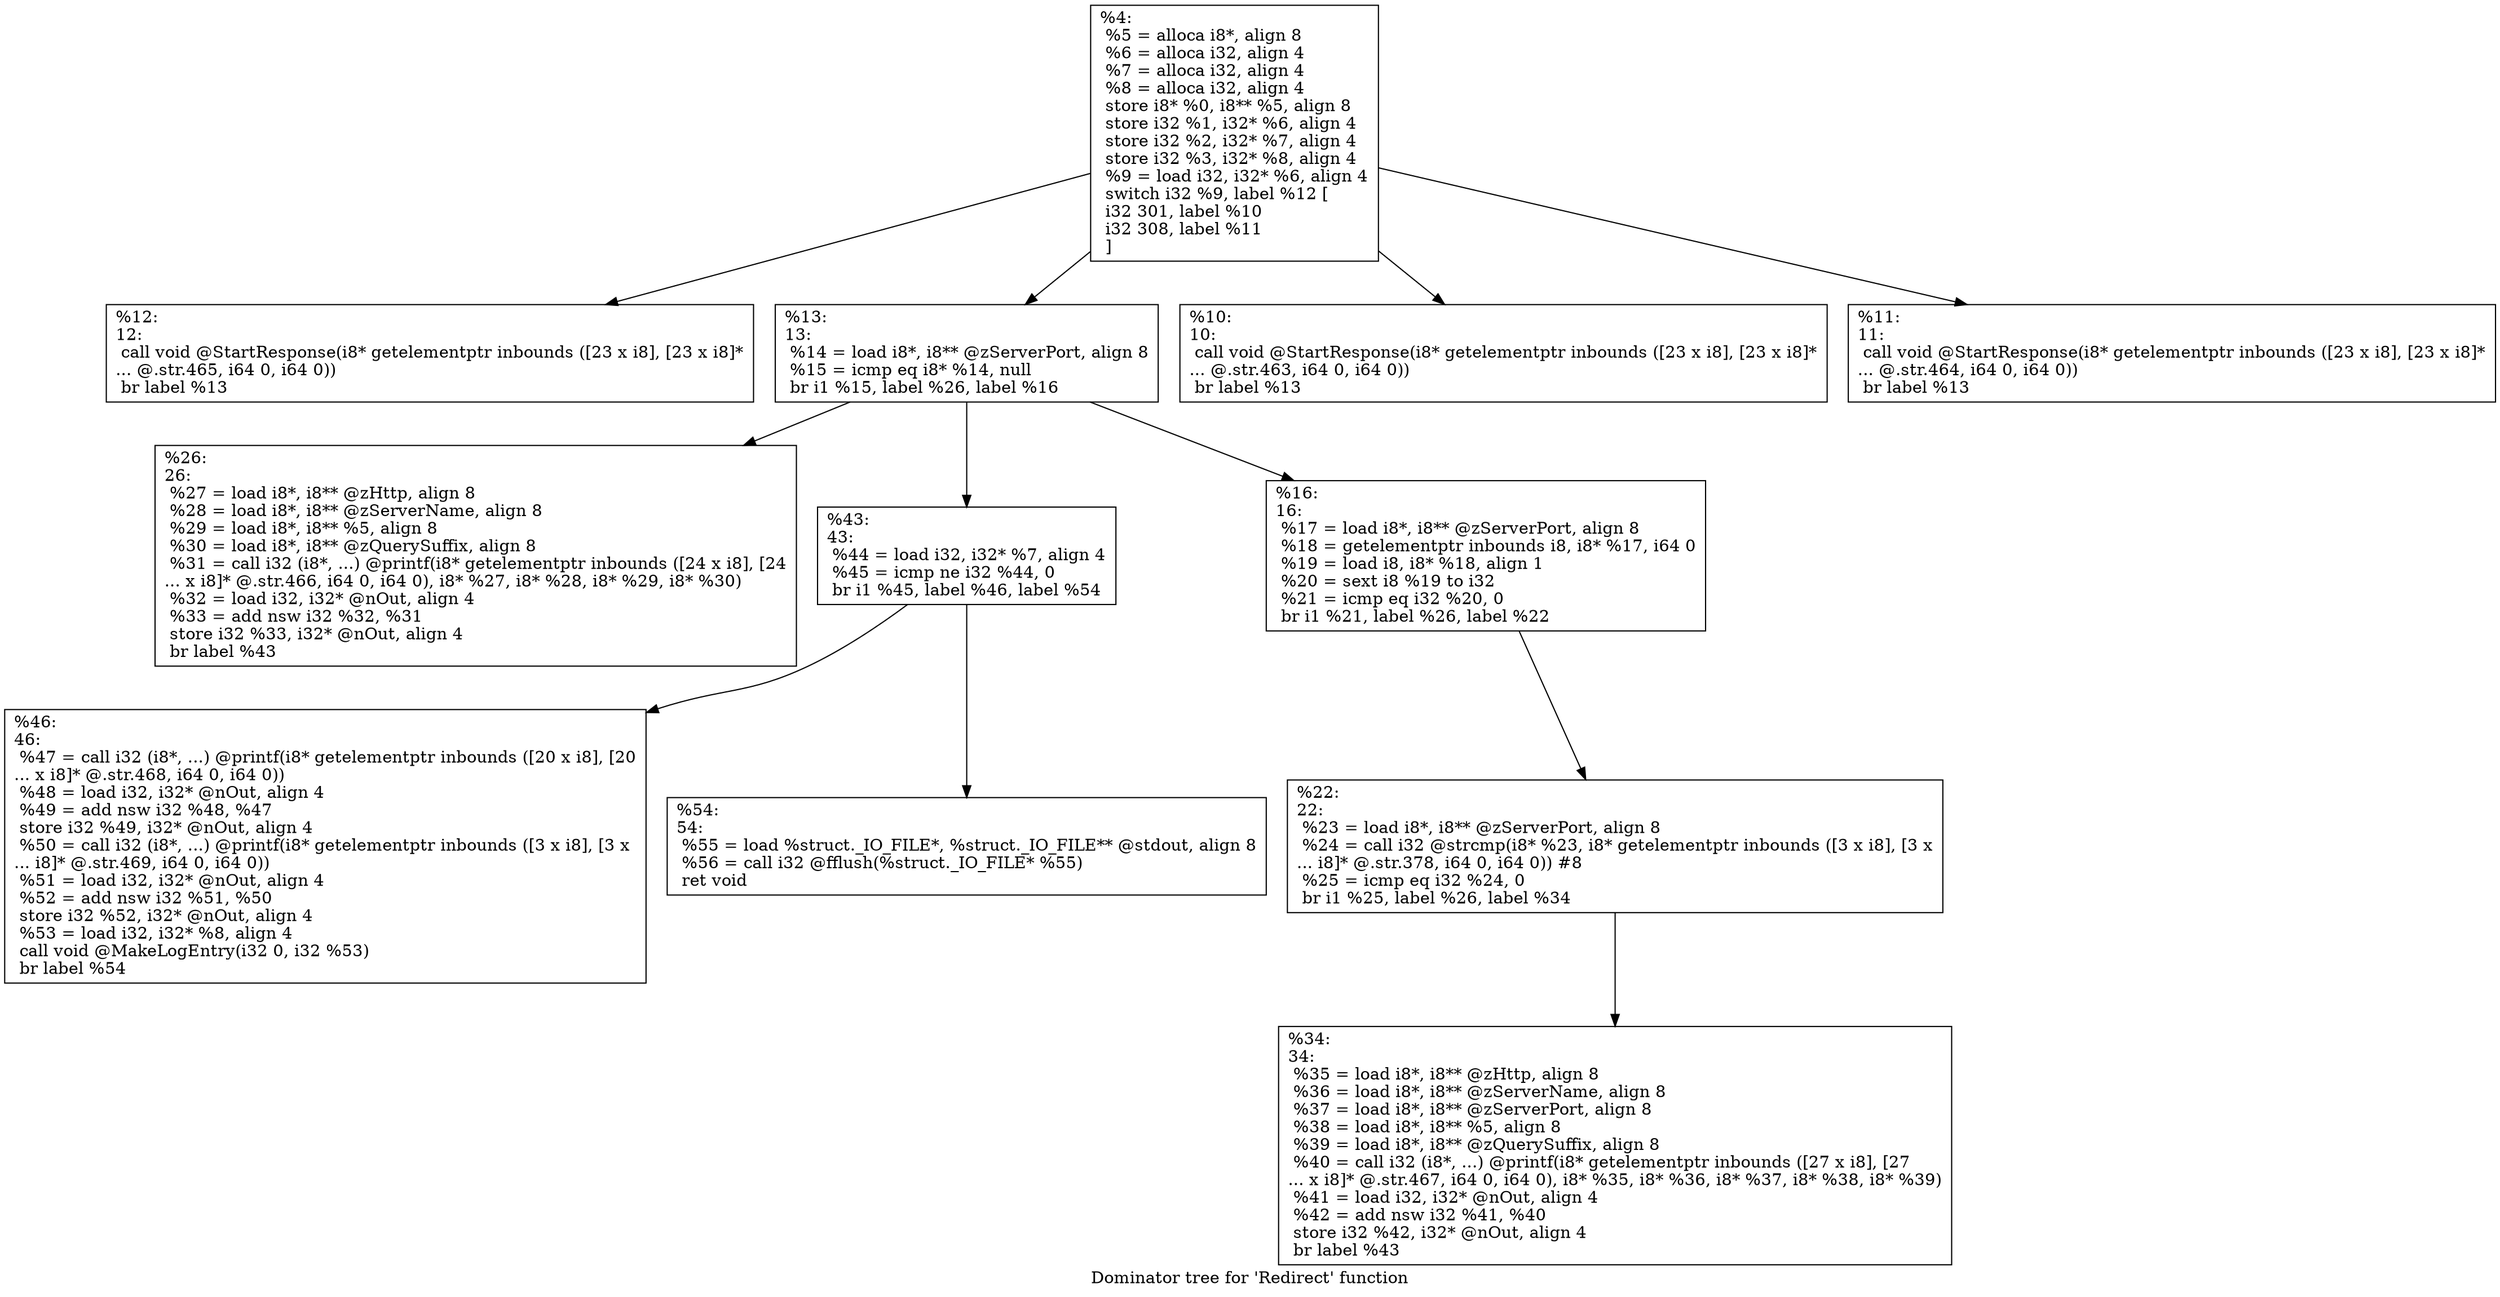 digraph "Dominator tree for 'Redirect' function" {
	label="Dominator tree for 'Redirect' function";

	Node0x22e31a0 [shape=record,label="{%4:\l  %5 = alloca i8*, align 8\l  %6 = alloca i32, align 4\l  %7 = alloca i32, align 4\l  %8 = alloca i32, align 4\l  store i8* %0, i8** %5, align 8\l  store i32 %1, i32* %6, align 4\l  store i32 %2, i32* %7, align 4\l  store i32 %3, i32* %8, align 4\l  %9 = load i32, i32* %6, align 4\l  switch i32 %9, label %12 [\l    i32 301, label %10\l    i32 308, label %11\l  ]\l}"];
	Node0x22e31a0 -> Node0x22e31e0;
	Node0x22e31a0 -> Node0x2214df0;
	Node0x22e31a0 -> Node0x22402d0;
	Node0x22e31a0 -> Node0x2231750;
	Node0x22e31e0 [shape=record,label="{%12:\l12:                                               \l  call void @StartResponse(i8* getelementptr inbounds ([23 x i8], [23 x i8]*\l... @.str.465, i64 0, i64 0))\l  br label %13\l}"];
	Node0x2214df0 [shape=record,label="{%13:\l13:                                               \l  %14 = load i8*, i8** @zServerPort, align 8\l  %15 = icmp eq i8* %14, null\l  br i1 %15, label %26, label %16\l}"];
	Node0x2214df0 -> Node0x22110e0;
	Node0x2214df0 -> Node0x220bca0;
	Node0x2214df0 -> Node0x223faf0;
	Node0x22110e0 [shape=record,label="{%26:\l26:                                               \l  %27 = load i8*, i8** @zHttp, align 8\l  %28 = load i8*, i8** @zServerName, align 8\l  %29 = load i8*, i8** %5, align 8\l  %30 = load i8*, i8** @zQuerySuffix, align 8\l  %31 = call i32 (i8*, ...) @printf(i8* getelementptr inbounds ([24 x i8], [24\l... x i8]* @.str.466, i64 0, i64 0), i8* %27, i8* %28, i8* %29, i8* %30)\l  %32 = load i32, i32* @nOut, align 4\l  %33 = add nsw i32 %32, %31\l  store i32 %33, i32* @nOut, align 4\l  br label %43\l}"];
	Node0x220bca0 [shape=record,label="{%43:\l43:                                               \l  %44 = load i32, i32* %7, align 4\l  %45 = icmp ne i32 %44, 0\l  br i1 %45, label %46, label %54\l}"];
	Node0x220bca0 -> Node0x2215180;
	Node0x220bca0 -> Node0x2230b50;
	Node0x2215180 [shape=record,label="{%46:\l46:                                               \l  %47 = call i32 (i8*, ...) @printf(i8* getelementptr inbounds ([20 x i8], [20\l... x i8]* @.str.468, i64 0, i64 0))\l  %48 = load i32, i32* @nOut, align 4\l  %49 = add nsw i32 %48, %47\l  store i32 %49, i32* @nOut, align 4\l  %50 = call i32 (i8*, ...) @printf(i8* getelementptr inbounds ([3 x i8], [3 x\l... i8]* @.str.469, i64 0, i64 0))\l  %51 = load i32, i32* @nOut, align 4\l  %52 = add nsw i32 %51, %50\l  store i32 %52, i32* @nOut, align 4\l  %53 = load i32, i32* %8, align 4\l  call void @MakeLogEntry(i32 0, i32 %53)\l  br label %54\l}"];
	Node0x2230b50 [shape=record,label="{%54:\l54:                                               \l  %55 = load %struct._IO_FILE*, %struct._IO_FILE** @stdout, align 8\l  %56 = call i32 @fflush(%struct._IO_FILE* %55)\l  ret void\l}"];
	Node0x223faf0 [shape=record,label="{%16:\l16:                                               \l  %17 = load i8*, i8** @zServerPort, align 8\l  %18 = getelementptr inbounds i8, i8* %17, i64 0\l  %19 = load i8, i8* %18, align 1\l  %20 = sext i8 %19 to i32\l  %21 = icmp eq i32 %20, 0\l  br i1 %21, label %26, label %22\l}"];
	Node0x223faf0 -> Node0x2295410;
	Node0x2295410 [shape=record,label="{%22:\l22:                                               \l  %23 = load i8*, i8** @zServerPort, align 8\l  %24 = call i32 @strcmp(i8* %23, i8* getelementptr inbounds ([3 x i8], [3 x\l... i8]* @.str.378, i64 0, i64 0)) #8\l  %25 = icmp eq i32 %24, 0\l  br i1 %25, label %26, label %34\l}"];
	Node0x2295410 -> Node0x2247350;
	Node0x2247350 [shape=record,label="{%34:\l34:                                               \l  %35 = load i8*, i8** @zHttp, align 8\l  %36 = load i8*, i8** @zServerName, align 8\l  %37 = load i8*, i8** @zServerPort, align 8\l  %38 = load i8*, i8** %5, align 8\l  %39 = load i8*, i8** @zQuerySuffix, align 8\l  %40 = call i32 (i8*, ...) @printf(i8* getelementptr inbounds ([27 x i8], [27\l... x i8]* @.str.467, i64 0, i64 0), i8* %35, i8* %36, i8* %37, i8* %38, i8* %39)\l  %41 = load i32, i32* @nOut, align 4\l  %42 = add nsw i32 %41, %40\l  store i32 %42, i32* @nOut, align 4\l  br label %43\l}"];
	Node0x22402d0 [shape=record,label="{%10:\l10:                                               \l  call void @StartResponse(i8* getelementptr inbounds ([23 x i8], [23 x i8]*\l... @.str.463, i64 0, i64 0))\l  br label %13\l}"];
	Node0x2231750 [shape=record,label="{%11:\l11:                                               \l  call void @StartResponse(i8* getelementptr inbounds ([23 x i8], [23 x i8]*\l... @.str.464, i64 0, i64 0))\l  br label %13\l}"];
}

